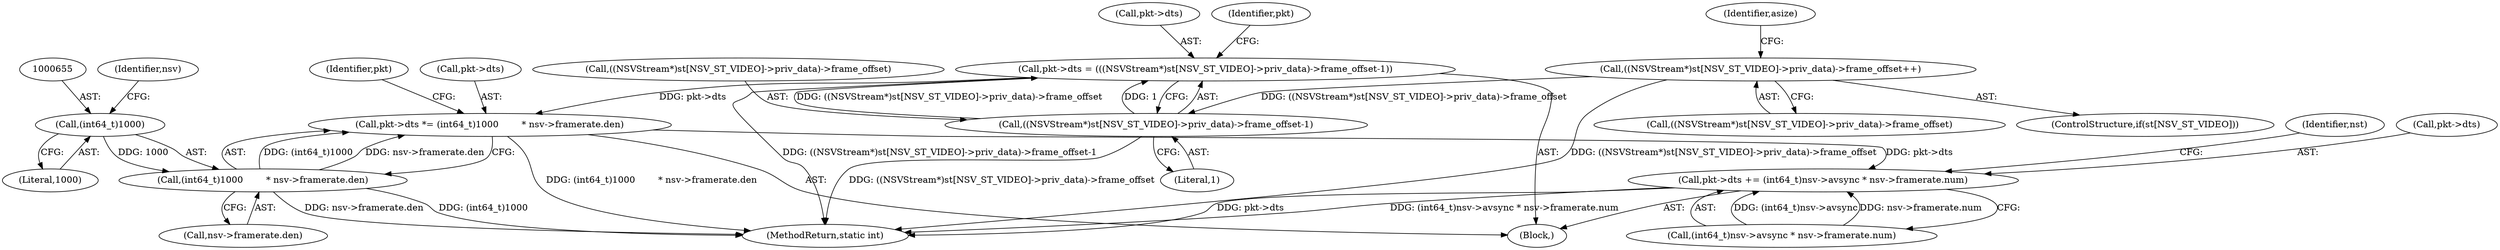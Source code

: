 digraph "0_libav_fe6eea99efac66839052af547426518efd970b24@pointer" {
"1000649" [label="(Call,pkt->dts *= (int64_t)1000        * nsv->framerate.den)"];
"1000653" [label="(Call,(int64_t)1000        * nsv->framerate.den)"];
"1000654" [label="(Call,(int64_t)1000)"];
"1000634" [label="(Call,pkt->dts = (((NSVStream*)st[NSV_ST_VIDEO]->priv_data)->frame_offset-1))"];
"1000638" [label="(Call,((NSVStream*)st[NSV_ST_VIDEO]->priv_data)->frame_offset-1)"];
"1000442" [label="(Call,((NSVStream*)st[NSV_ST_VIDEO]->priv_data)->frame_offset++)"];
"1000662" [label="(Call,pkt->dts += (int64_t)nsv->avsync * nsv->framerate.num)"];
"1000443" [label="(Call,((NSVStream*)st[NSV_ST_VIDEO]->priv_data)->frame_offset)"];
"1000679" [label="(Identifier,nst)"];
"1000688" [label="(MethodReturn,static int)"];
"1000653" [label="(Call,(int64_t)1000        * nsv->framerate.den)"];
"1000657" [label="(Call,nsv->framerate.den)"];
"1000663" [label="(Call,pkt->dts)"];
"1000633" [label="(Block,)"];
"1000651" [label="(Identifier,pkt)"];
"1000666" [label="(Call,(int64_t)nsv->avsync * nsv->framerate.num)"];
"1000656" [label="(Literal,1000)"];
"1000454" [label="(Identifier,asize)"];
"1000664" [label="(Identifier,pkt)"];
"1000650" [label="(Call,pkt->dts)"];
"1000654" [label="(Call,(int64_t)1000)"];
"1000634" [label="(Call,pkt->dts = (((NSVStream*)st[NSV_ST_VIDEO]->priv_data)->frame_offset-1))"];
"1000648" [label="(Literal,1)"];
"1000649" [label="(Call,pkt->dts *= (int64_t)1000        * nsv->framerate.den)"];
"1000438" [label="(ControlStructure,if(st[NSV_ST_VIDEO]))"];
"1000639" [label="(Call,((NSVStream*)st[NSV_ST_VIDEO]->priv_data)->frame_offset)"];
"1000638" [label="(Call,((NSVStream*)st[NSV_ST_VIDEO]->priv_data)->frame_offset-1)"];
"1000659" [label="(Identifier,nsv)"];
"1000662" [label="(Call,pkt->dts += (int64_t)nsv->avsync * nsv->framerate.num)"];
"1000635" [label="(Call,pkt->dts)"];
"1000442" [label="(Call,((NSVStream*)st[NSV_ST_VIDEO]->priv_data)->frame_offset++)"];
"1000649" -> "1000633"  [label="AST: "];
"1000649" -> "1000653"  [label="CFG: "];
"1000650" -> "1000649"  [label="AST: "];
"1000653" -> "1000649"  [label="AST: "];
"1000664" -> "1000649"  [label="CFG: "];
"1000649" -> "1000688"  [label="DDG: (int64_t)1000        * nsv->framerate.den"];
"1000653" -> "1000649"  [label="DDG: (int64_t)1000"];
"1000653" -> "1000649"  [label="DDG: nsv->framerate.den"];
"1000634" -> "1000649"  [label="DDG: pkt->dts"];
"1000649" -> "1000662"  [label="DDG: pkt->dts"];
"1000653" -> "1000657"  [label="CFG: "];
"1000654" -> "1000653"  [label="AST: "];
"1000657" -> "1000653"  [label="AST: "];
"1000653" -> "1000688"  [label="DDG: nsv->framerate.den"];
"1000653" -> "1000688"  [label="DDG: (int64_t)1000"];
"1000654" -> "1000653"  [label="DDG: 1000"];
"1000654" -> "1000656"  [label="CFG: "];
"1000655" -> "1000654"  [label="AST: "];
"1000656" -> "1000654"  [label="AST: "];
"1000659" -> "1000654"  [label="CFG: "];
"1000634" -> "1000633"  [label="AST: "];
"1000634" -> "1000638"  [label="CFG: "];
"1000635" -> "1000634"  [label="AST: "];
"1000638" -> "1000634"  [label="AST: "];
"1000651" -> "1000634"  [label="CFG: "];
"1000634" -> "1000688"  [label="DDG: ((NSVStream*)st[NSV_ST_VIDEO]->priv_data)->frame_offset-1"];
"1000638" -> "1000634"  [label="DDG: ((NSVStream*)st[NSV_ST_VIDEO]->priv_data)->frame_offset"];
"1000638" -> "1000634"  [label="DDG: 1"];
"1000638" -> "1000648"  [label="CFG: "];
"1000639" -> "1000638"  [label="AST: "];
"1000648" -> "1000638"  [label="AST: "];
"1000638" -> "1000688"  [label="DDG: ((NSVStream*)st[NSV_ST_VIDEO]->priv_data)->frame_offset"];
"1000442" -> "1000638"  [label="DDG: ((NSVStream*)st[NSV_ST_VIDEO]->priv_data)->frame_offset"];
"1000442" -> "1000438"  [label="AST: "];
"1000442" -> "1000443"  [label="CFG: "];
"1000443" -> "1000442"  [label="AST: "];
"1000454" -> "1000442"  [label="CFG: "];
"1000442" -> "1000688"  [label="DDG: ((NSVStream*)st[NSV_ST_VIDEO]->priv_data)->frame_offset"];
"1000662" -> "1000633"  [label="AST: "];
"1000662" -> "1000666"  [label="CFG: "];
"1000663" -> "1000662"  [label="AST: "];
"1000666" -> "1000662"  [label="AST: "];
"1000679" -> "1000662"  [label="CFG: "];
"1000662" -> "1000688"  [label="DDG: pkt->dts"];
"1000662" -> "1000688"  [label="DDG: (int64_t)nsv->avsync * nsv->framerate.num"];
"1000666" -> "1000662"  [label="DDG: (int64_t)nsv->avsync"];
"1000666" -> "1000662"  [label="DDG: nsv->framerate.num"];
}
